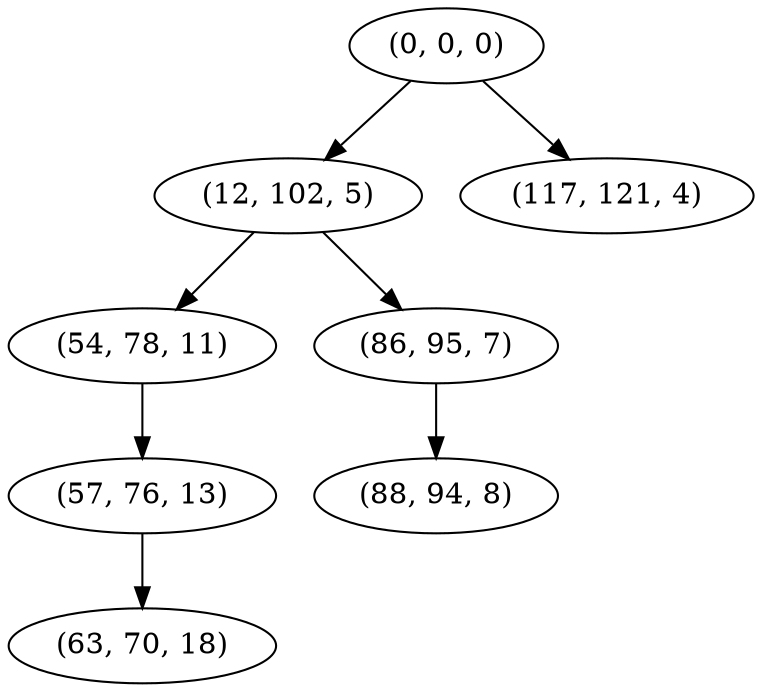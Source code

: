digraph tree {
    "(0, 0, 0)";
    "(12, 102, 5)";
    "(54, 78, 11)";
    "(57, 76, 13)";
    "(63, 70, 18)";
    "(86, 95, 7)";
    "(88, 94, 8)";
    "(117, 121, 4)";
    "(0, 0, 0)" -> "(12, 102, 5)";
    "(0, 0, 0)" -> "(117, 121, 4)";
    "(12, 102, 5)" -> "(54, 78, 11)";
    "(12, 102, 5)" -> "(86, 95, 7)";
    "(54, 78, 11)" -> "(57, 76, 13)";
    "(57, 76, 13)" -> "(63, 70, 18)";
    "(86, 95, 7)" -> "(88, 94, 8)";
}
